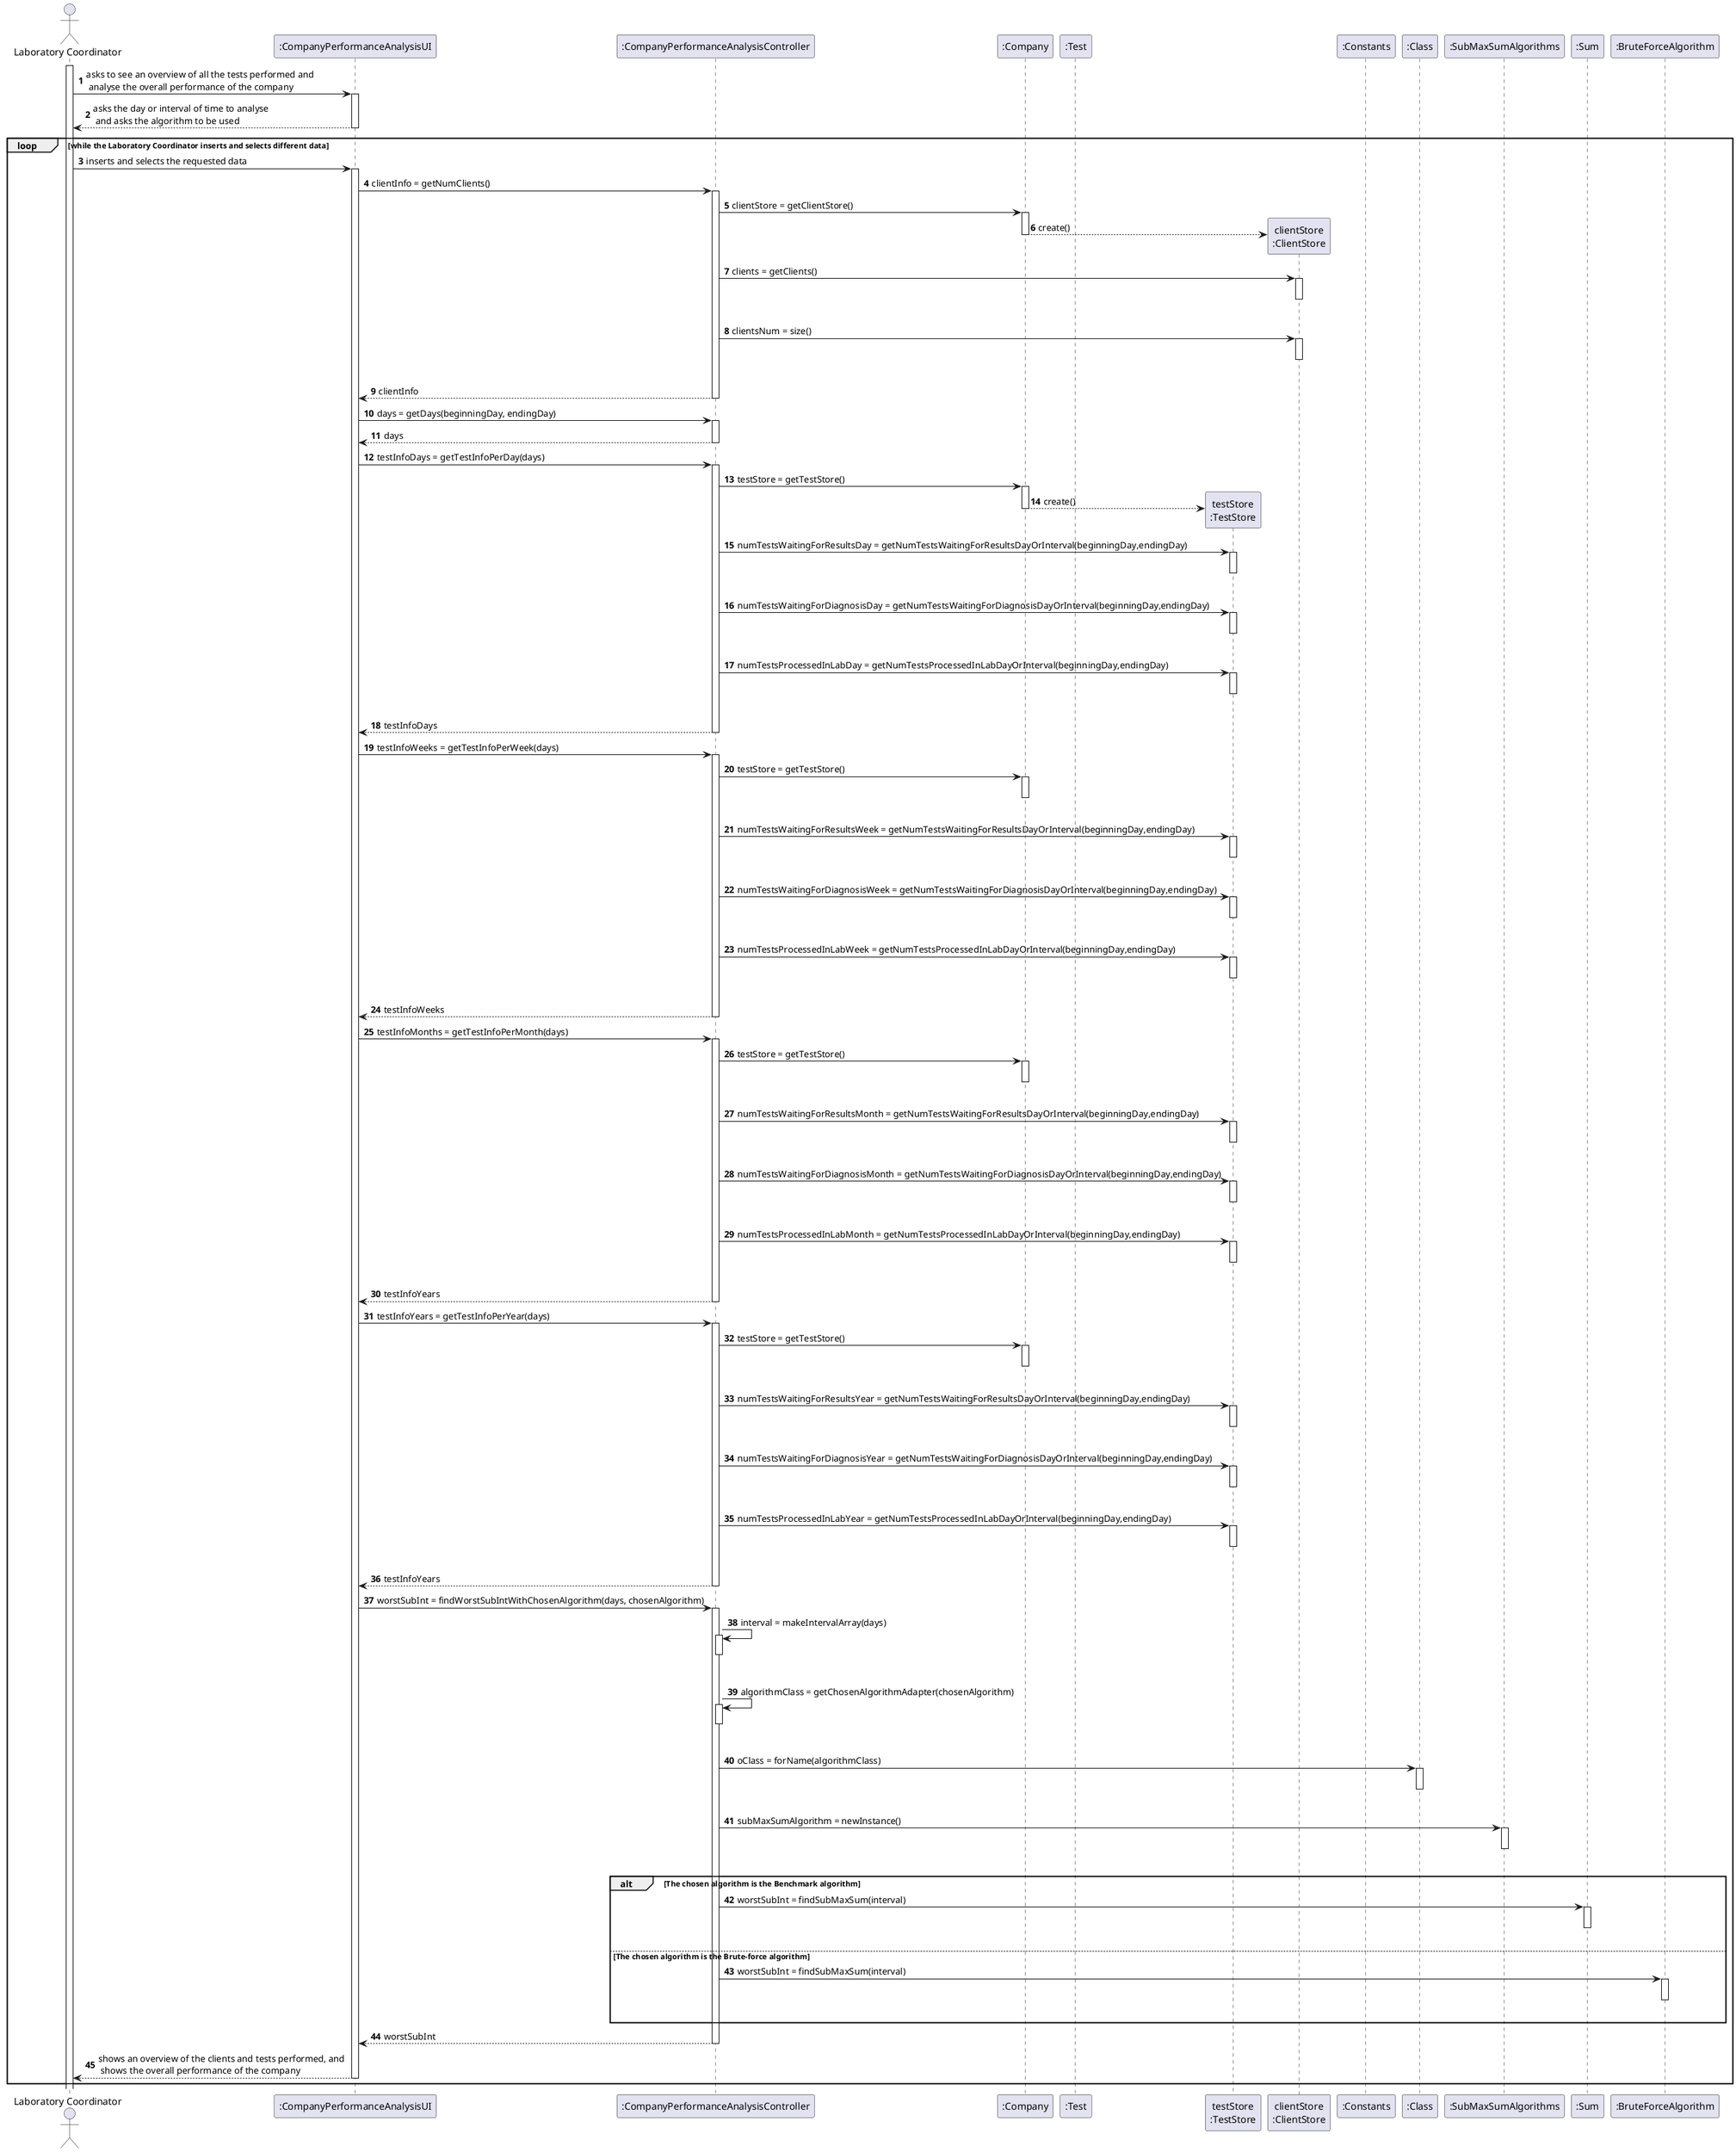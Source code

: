 @startuml
autonumber
actor "Laboratory Coordinator" as LC

participant ":CompanyPerformanceAnalysisUI" as UI
participant ":CompanyPerformanceAnalysisController" as CTRL
participant ":Company" as CMP
participant ":Test" as TST
participant "testStore\n:TestStore" as TSTSTORE
participant "clientStore\n:ClientStore" as CLTSTORE
participant ":Constants" as CST
participant ":Class" as CL
participant ":SubMaxSumAlgorithms" as SMSA
participant ":Sum" as SUM
participant ":BruteForceAlgorithm" as BFA

activate LC
LC -> UI : asks to see an overview of all the tests performed and \n analyse the overall performance of the company
activate UI
UI --> LC : asks the day or interval of time to analyse \n and asks the algorithm to be used
deactivate UI

loop while the Laboratory Coordinator inserts and selects different data
LC -> UI : inserts and selects the requested data
activate UI

UI -> CTRL : clientInfo = getNumClients()
activate CTRL

CTRL -> CMP : clientStore = getClientStore()
activate CMP
CMP --> CLTSTORE** : create()
deactivate CMP
CTRL -> CLTSTORE : clients = getClients()
activate CLTSTORE
|||
deactivate CLTSTORE
CTRL -> CLTSTORE : clientsNum = size()
activate CLTSTORE
|||
deactivate CLTSTORE

CTRL --> UI : clientInfo
deactivate CTRL

UI -> CTRL : days = getDays(beginningDay, endingDay)
activate CTRL
CTRL --> UI : days
deactivate CTRL

UI -> CTRL : testInfoDays = getTestInfoPerDay(days)
activate CTRL

CTRL -> CMP : testStore = getTestStore()
activate CMP
CMP --> TSTSTORE** : create()
deactivate CMP
CTRL -> TSTSTORE : numTestsWaitingForResultsDay = getNumTestsWaitingForResultsDayOrInterval(beginningDay,endingDay)
activate TSTSTORE
|||
deactivate TSTSTORE
CTRL -> TSTSTORE : numTestsWaitingForDiagnosisDay = getNumTestsWaitingForDiagnosisDayOrInterval(beginningDay,endingDay)
activate TSTSTORE
|||
deactivate TSTSTORE
CTRL -> TSTSTORE : numTestsProcessedInLabDay = getNumTestsProcessedInLabDayOrInterval(beginningDay,endingDay)
activate TSTSTORE
|||
deactivate TSTSTORE

CTRL --> UI : testInfoDays
deactivate CTRL

UI -> CTRL : testInfoWeeks = getTestInfoPerWeek(days)
activate CTRL

CTRL -> CMP : testStore = getTestStore()
activate CMP
|||
deactivate CMP
CTRL -> TSTSTORE : numTestsWaitingForResultsWeek = getNumTestsWaitingForResultsDayOrInterval(beginningDay,endingDay)
activate TSTSTORE
|||
deactivate TSTSTORE
CTRL -> TSTSTORE : numTestsWaitingForDiagnosisWeek = getNumTestsWaitingForDiagnosisDayOrInterval(beginningDay,endingDay)
activate TSTSTORE
|||
deactivate TSTSTORE
CTRL -> TSTSTORE : numTestsProcessedInLabWeek = getNumTestsProcessedInLabDayOrInterval(beginningDay,endingDay)
activate TSTSTORE
|||
deactivate TSTSTORE

CTRL --> UI : testInfoWeeks
deactivate CTRL

UI -> CTRL : testInfoMonths = getTestInfoPerMonth(days)
activate CTRL

CTRL -> CMP : testStore = getTestStore()
activate CMP
|||
deactivate CMP
CTRL -> TSTSTORE : numTestsWaitingForResultsMonth = getNumTestsWaitingForResultsDayOrInterval(beginningDay,endingDay)
activate TSTSTORE
|||
deactivate TSTSTORE
CTRL -> TSTSTORE : numTestsWaitingForDiagnosisMonth = getNumTestsWaitingForDiagnosisDayOrInterval(beginningDay,endingDay)
activate TSTSTORE
|||
deactivate TSTSTORE
CTRL -> TSTSTORE : numTestsProcessedInLabMonth = getNumTestsProcessedInLabDayOrInterval(beginningDay,endingDay)
activate TSTSTORE
|||
deactivate TSTSTORE

CTRL --> UI : testInfoYears
deactivate CTRL

UI -> CTRL : testInfoYears = getTestInfoPerYear(days)
activate CTRL

CTRL -> CMP : testStore = getTestStore()
activate CMP
|||
deactivate CMP
CTRL -> TSTSTORE : numTestsWaitingForResultsYear = getNumTestsWaitingForResultsDayOrInterval(beginningDay,endingDay)
activate TSTSTORE
|||
deactivate TSTSTORE
CTRL -> TSTSTORE : numTestsWaitingForDiagnosisYear = getNumTestsWaitingForDiagnosisDayOrInterval(beginningDay,endingDay)
activate TSTSTORE
|||
deactivate TSTSTORE
CTRL -> TSTSTORE : numTestsProcessedInLabYear = getNumTestsProcessedInLabDayOrInterval(beginningDay,endingDay)
activate TSTSTORE
|||
deactivate TSTSTORE

CTRL --> UI : testInfoYears
deactivate CTRL

UI -> CTRL : worstSubInt = findWorstSubIntWithChosenAlgorithm(days, chosenAlgorithm)
activate CTRL

CTRL -> CTRL : interval = makeIntervalArray(days)
activate CTRL
|||
deactivate CTRL

CTRL -> CTRL : algorithmClass = getChosenAlgorithmAdapter(chosenAlgorithm)
activate CTRL
|||
deactivate CTRL

CTRL -> CL : oClass = forName(algorithmClass)
activate CL
|||
deactivate CL

CTRL -> SMSA : subMaxSumAlgorithm = newInstance()
activate SMSA
|||
deactivate SMSA

alt The chosen algorithm is the Benchmark algorithm

CTRL -> SUM : worstSubInt = findSubMaxSum(interval)
activate SUM
|||
deactivate SUM

else The chosen algorithm is the Brute-force algorithm

CTRL -> BFA : worstSubInt = findSubMaxSum(interval)
activate BFA
|||
deactivate BFA

end

CTRL --> UI : worstSubInt
deactivate CTRL

UI --> LC : shows an overview of the clients and tests performed, and \n shows the overall performance of the company
deactivate UI
end

@enduml